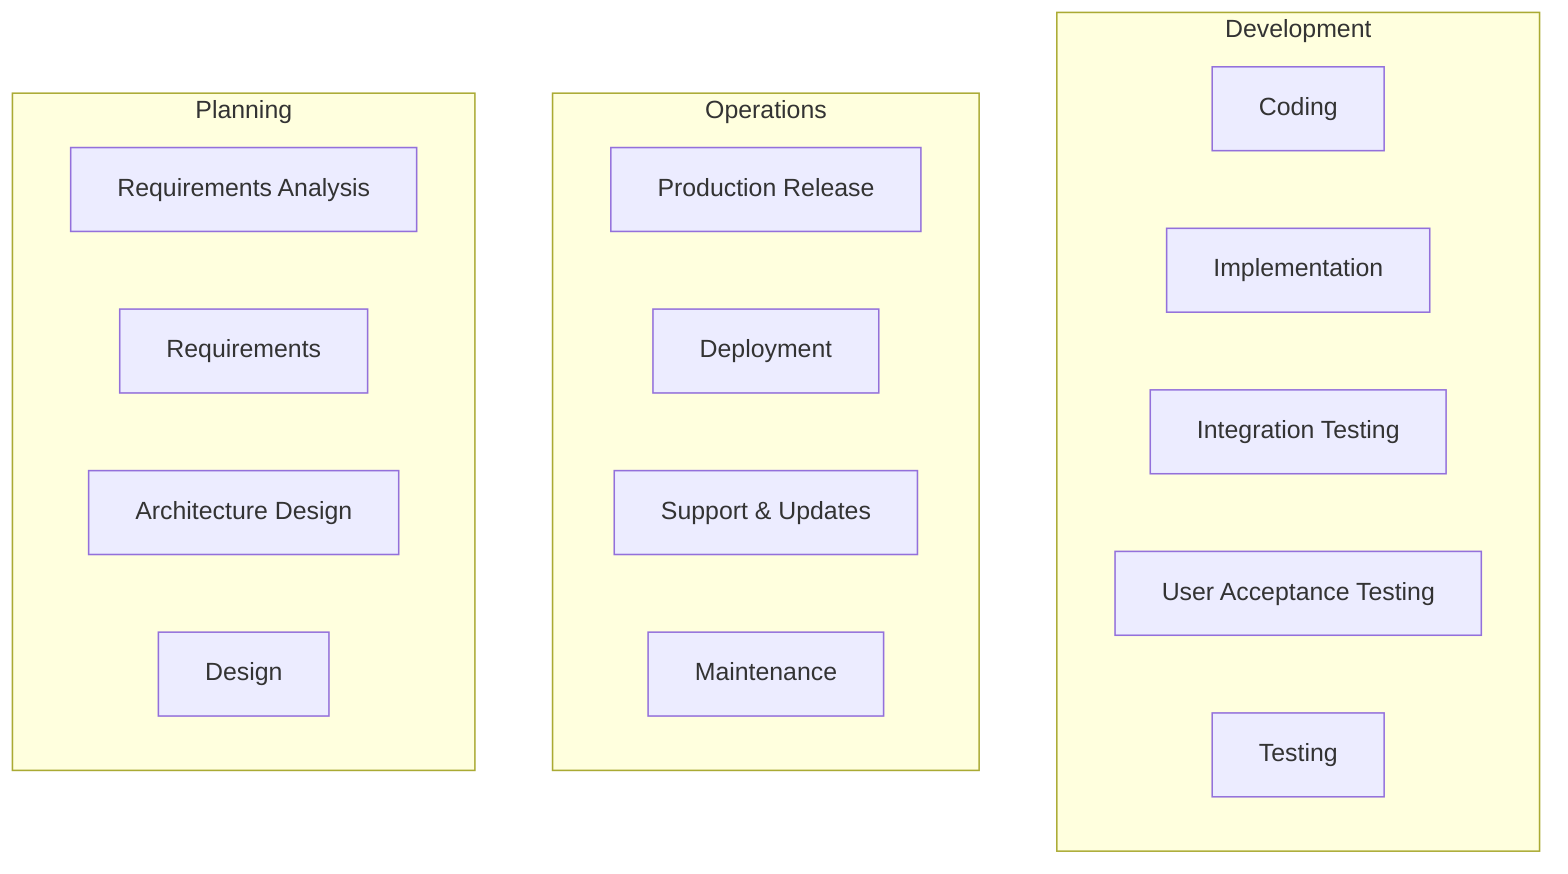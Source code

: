 flowchart TD
    A1[Requirements Analysis]
    A[Requirements]
    B1[Architecture Design]
    B[Design]
    C1[Coding]
    C[Implementation]
    D1[Integration Testing]
    D2[User Acceptance Testing]
    D[Testing]
    E1[Production Release]
    E[Deployment]
    F1[Support & Updates]
    F[Maintenance]
    subgraph Development
        C
        C1
        D
        D1
        D2
    end
    subgraph Operations
        E
        E1
        F
        F1
    end
    subgraph Planning
        A
        A1
        B
        B1
    end